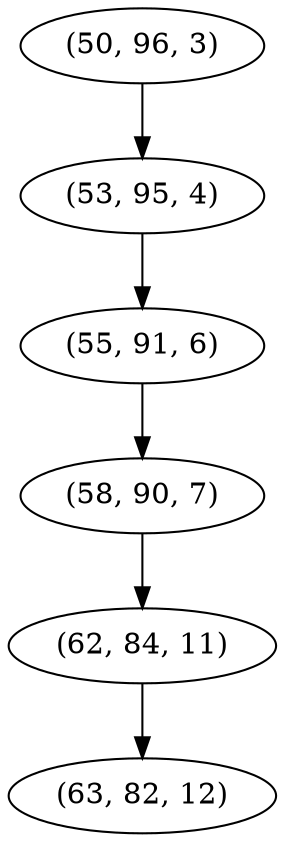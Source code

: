 digraph tree {
    "(50, 96, 3)";
    "(53, 95, 4)";
    "(55, 91, 6)";
    "(58, 90, 7)";
    "(62, 84, 11)";
    "(63, 82, 12)";
    "(50, 96, 3)" -> "(53, 95, 4)";
    "(53, 95, 4)" -> "(55, 91, 6)";
    "(55, 91, 6)" -> "(58, 90, 7)";
    "(58, 90, 7)" -> "(62, 84, 11)";
    "(62, 84, 11)" -> "(63, 82, 12)";
}
